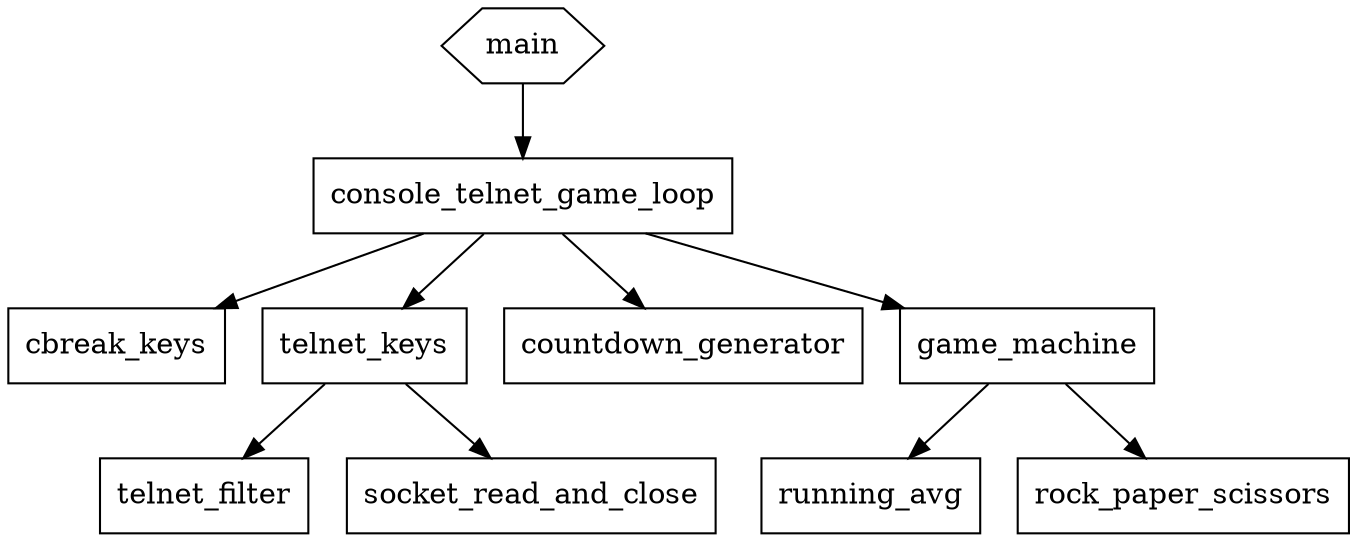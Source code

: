 digraph everything {
	edge [fontsize=9];
	node [shape=box];
	main [shape=hexagon];

	main -> console_telnet_game_loop;
	console_telnet_game_loop -> cbreak_keys;
	console_telnet_game_loop -> telnet_keys -> telnet_filter;
	telnet_keys -> socket_read_and_close;
	console_telnet_game_loop -> countdown_generator;
	console_telnet_game_loop -> game_machine -> running_avg;
	game_machine -> rock_paper_scissors;
}
